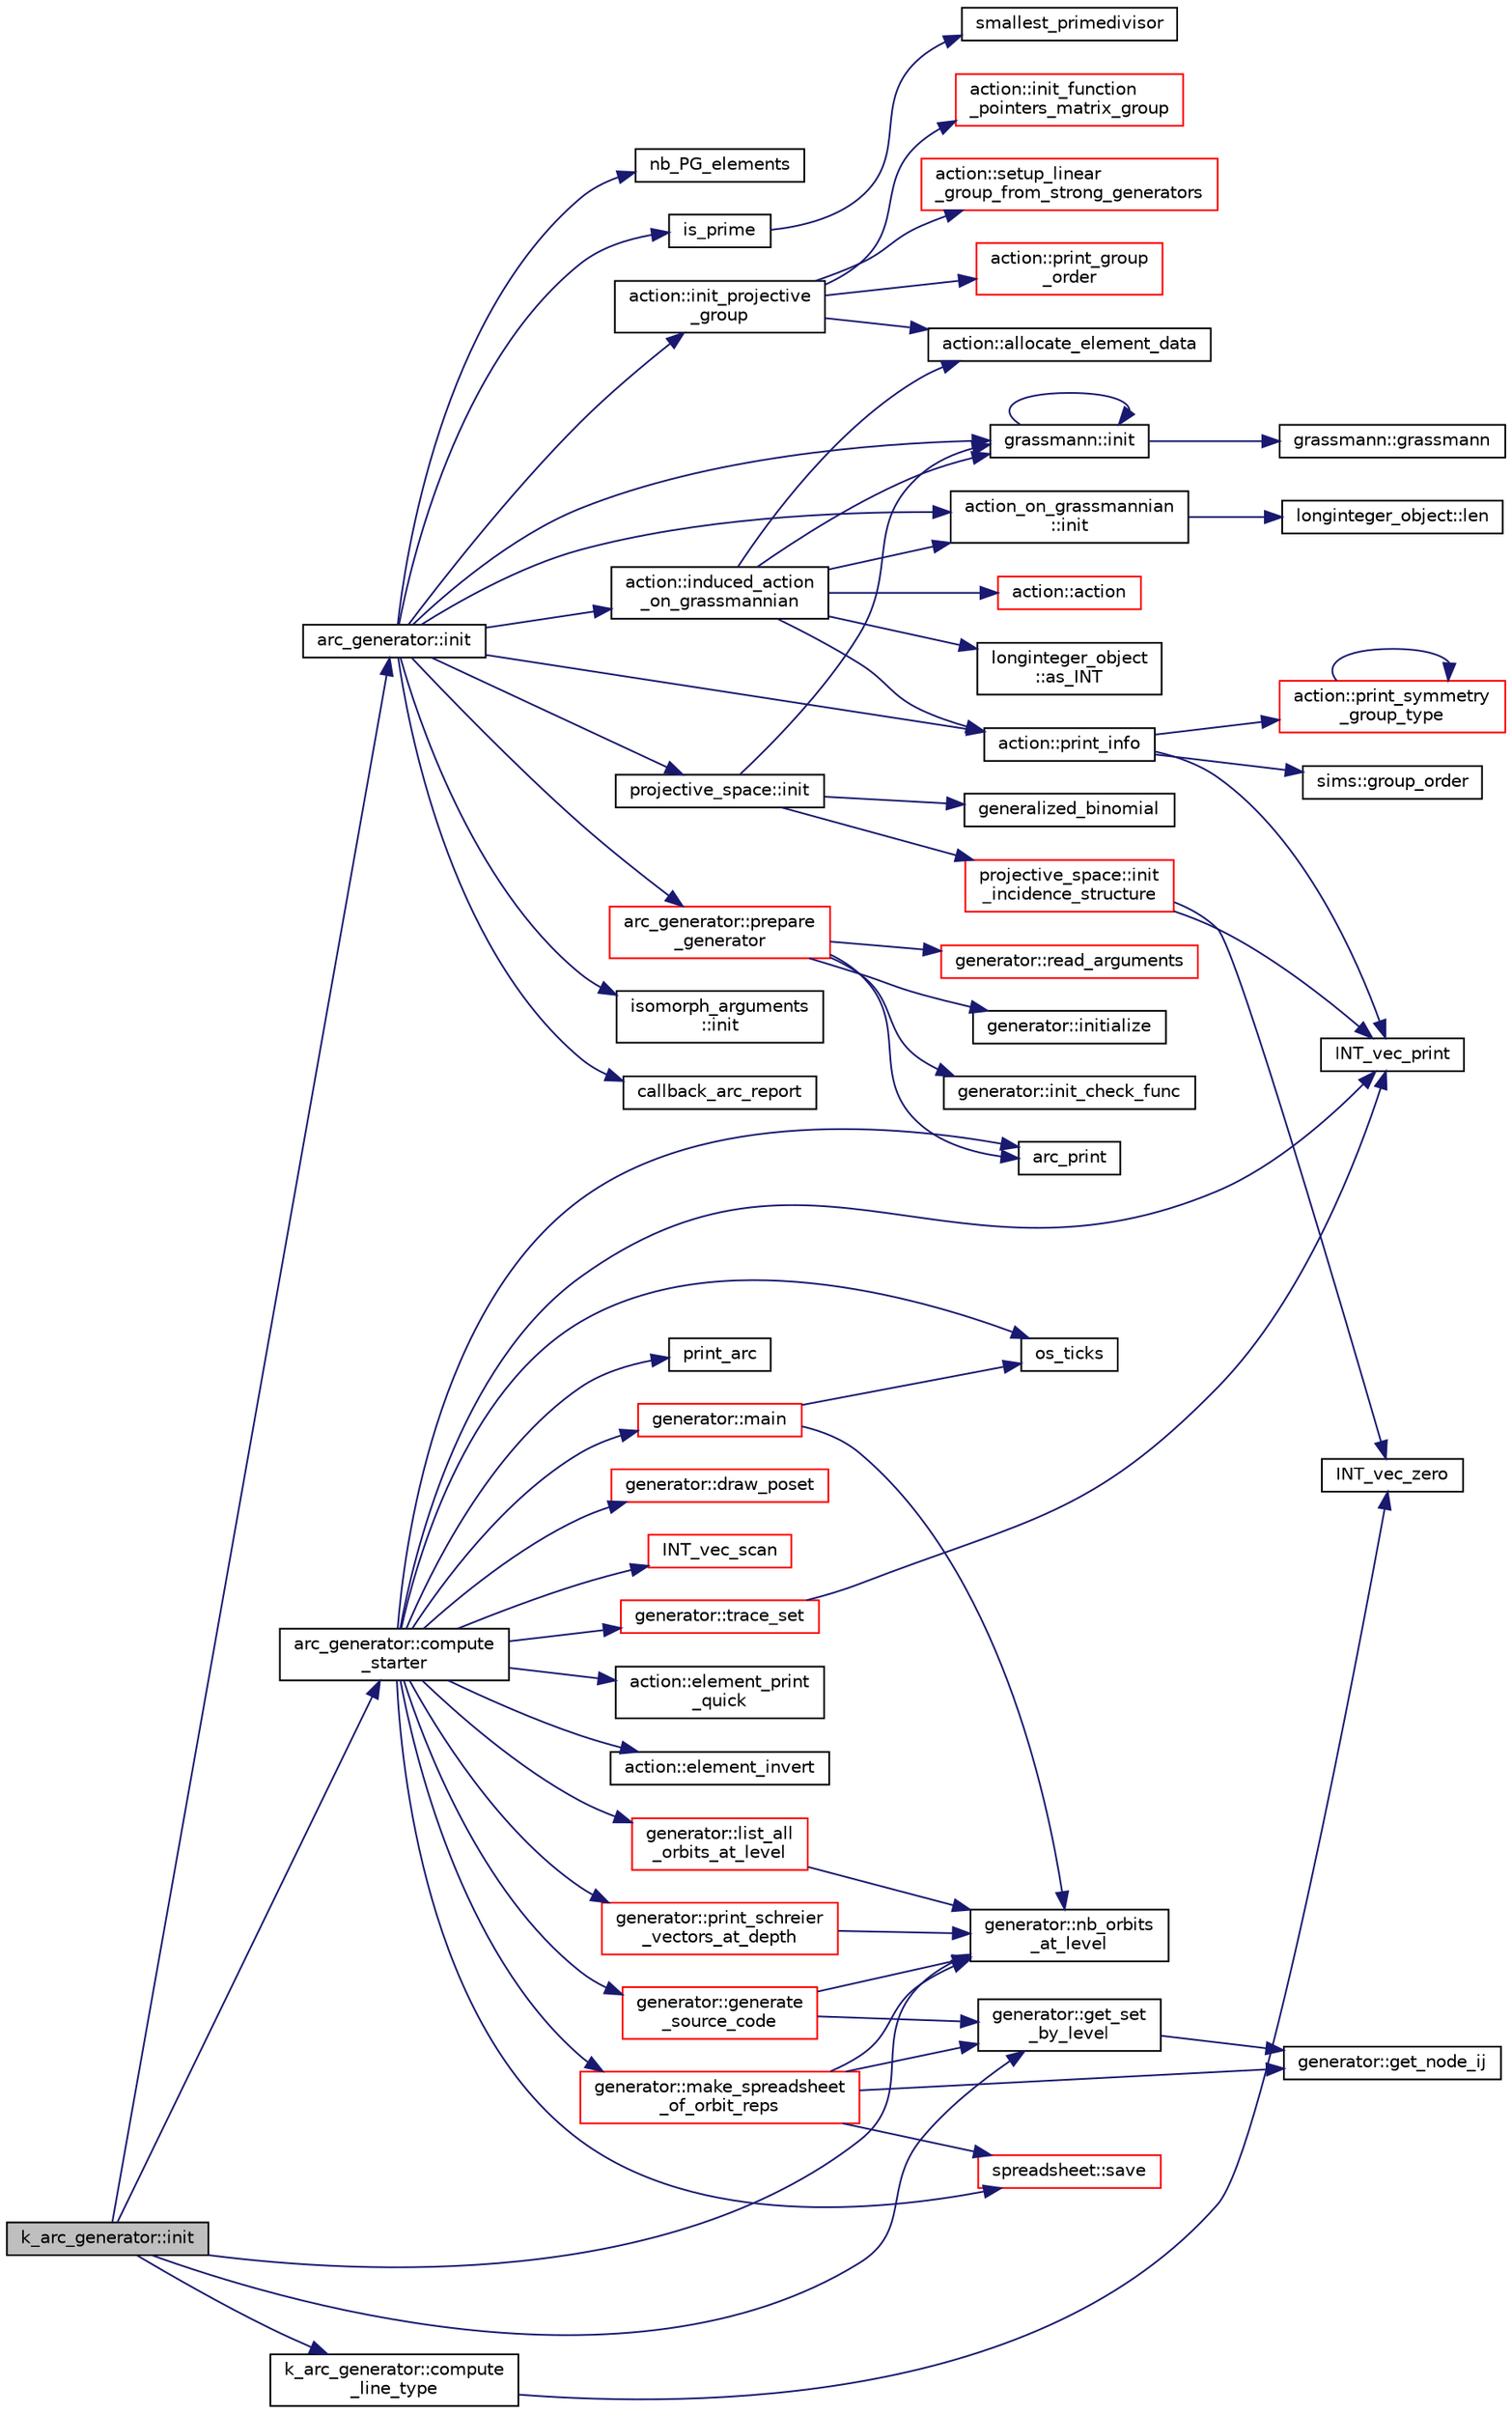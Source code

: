 digraph "k_arc_generator::init"
{
  edge [fontname="Helvetica",fontsize="10",labelfontname="Helvetica",labelfontsize="10"];
  node [fontname="Helvetica",fontsize="10",shape=record];
  rankdir="LR";
  Node16 [label="k_arc_generator::init",height=0.2,width=0.4,color="black", fillcolor="grey75", style="filled", fontcolor="black"];
  Node16 -> Node17 [color="midnightblue",fontsize="10",style="solid",fontname="Helvetica"];
  Node17 [label="arc_generator::init",height=0.2,width=0.4,color="black", fillcolor="white", style="filled",URL="$d4/d21/classarc__generator.html#ae614e18e9c641d67069fa27d48245cde"];
  Node17 -> Node18 [color="midnightblue",fontsize="10",style="solid",fontname="Helvetica"];
  Node18 [label="nb_PG_elements",height=0.2,width=0.4,color="black", fillcolor="white", style="filled",URL="$d4/d67/geometry_8h.html#ada56c56cb5c7b39553dc0391f2df1cee"];
  Node17 -> Node19 [color="midnightblue",fontsize="10",style="solid",fontname="Helvetica"];
  Node19 [label="is_prime",height=0.2,width=0.4,color="black", fillcolor="white", style="filled",URL="$de/dc5/algebra__and__number__theory_8h.html#ac98a0478ba82b9568613df1c8df7e3b8"];
  Node19 -> Node20 [color="midnightblue",fontsize="10",style="solid",fontname="Helvetica"];
  Node20 [label="smallest_primedivisor",height=0.2,width=0.4,color="black", fillcolor="white", style="filled",URL="$df/dda/number__theory_8_c.html#a89238384b70e5f0f19ac179ca88d468d"];
  Node17 -> Node21 [color="midnightblue",fontsize="10",style="solid",fontname="Helvetica"];
  Node21 [label="action::init_projective\l_group",height=0.2,width=0.4,color="black", fillcolor="white", style="filled",URL="$d2/d86/classaction.html#ad943cb9d3828331bf5634c6dbfc31afd"];
  Node21 -> Node22 [color="midnightblue",fontsize="10",style="solid",fontname="Helvetica"];
  Node22 [label="action::init_function\l_pointers_matrix_group",height=0.2,width=0.4,color="red", fillcolor="white", style="filled",URL="$d2/d86/classaction.html#a48cbc0106c21fdcb5ec74a9cf8f4e1d8"];
  Node21 -> Node132 [color="midnightblue",fontsize="10",style="solid",fontname="Helvetica"];
  Node132 [label="action::allocate_element_data",height=0.2,width=0.4,color="black", fillcolor="white", style="filled",URL="$d2/d86/classaction.html#adc5f98db8315bfd17fcd2fbb437d8f60"];
  Node21 -> Node133 [color="midnightblue",fontsize="10",style="solid",fontname="Helvetica"];
  Node133 [label="action::setup_linear\l_group_from_strong_generators",height=0.2,width=0.4,color="red", fillcolor="white", style="filled",URL="$d2/d86/classaction.html#a20d2b143cd89f2ce81c02613356f69d1"];
  Node21 -> Node166 [color="midnightblue",fontsize="10",style="solid",fontname="Helvetica"];
  Node166 [label="action::print_group\l_order",height=0.2,width=0.4,color="red", fillcolor="white", style="filled",URL="$d2/d86/classaction.html#aaf5533b61c20a11f8c0efcf7ff718d7d"];
  Node17 -> Node168 [color="midnightblue",fontsize="10",style="solid",fontname="Helvetica"];
  Node168 [label="grassmann::init",height=0.2,width=0.4,color="black", fillcolor="white", style="filled",URL="$df/d02/classgrassmann.html#a2e8cf7b9f203254493d7c2607c17d498"];
  Node168 -> Node169 [color="midnightblue",fontsize="10",style="solid",fontname="Helvetica"];
  Node169 [label="grassmann::grassmann",height=0.2,width=0.4,color="black", fillcolor="white", style="filled",URL="$df/d02/classgrassmann.html#a252a85d3b74eb4fbd5771f4152a5f272"];
  Node168 -> Node168 [color="midnightblue",fontsize="10",style="solid",fontname="Helvetica"];
  Node17 -> Node170 [color="midnightblue",fontsize="10",style="solid",fontname="Helvetica"];
  Node170 [label="action_on_grassmannian\l::init",height=0.2,width=0.4,color="black", fillcolor="white", style="filled",URL="$d9/ddf/classaction__on__grassmannian.html#a2cf7eda6b88fa033fdc4486fa0508e84"];
  Node170 -> Node171 [color="midnightblue",fontsize="10",style="solid",fontname="Helvetica"];
  Node171 [label="longinteger_object::len",height=0.2,width=0.4,color="black", fillcolor="white", style="filled",URL="$dd/d7e/classlonginteger__object.html#a0bfeae35be8a6fd44ed7f76413596ab1"];
  Node17 -> Node172 [color="midnightblue",fontsize="10",style="solid",fontname="Helvetica"];
  Node172 [label="action::induced_action\l_on_grassmannian",height=0.2,width=0.4,color="black", fillcolor="white", style="filled",URL="$d2/d86/classaction.html#a4dc271144a2899d2f94f88e52e4e538d"];
  Node172 -> Node173 [color="midnightblue",fontsize="10",style="solid",fontname="Helvetica"];
  Node173 [label="action::action",height=0.2,width=0.4,color="red", fillcolor="white", style="filled",URL="$d2/d86/classaction.html#a108adb38ad362aeb55cf40b9de38bb16"];
  Node172 -> Node168 [color="midnightblue",fontsize="10",style="solid",fontname="Helvetica"];
  Node172 -> Node170 [color="midnightblue",fontsize="10",style="solid",fontname="Helvetica"];
  Node172 -> Node178 [color="midnightblue",fontsize="10",style="solid",fontname="Helvetica"];
  Node178 [label="longinteger_object\l::as_INT",height=0.2,width=0.4,color="black", fillcolor="white", style="filled",URL="$dd/d7e/classlonginteger__object.html#afb992d4679a6741acc63c8bcba27971e"];
  Node172 -> Node132 [color="midnightblue",fontsize="10",style="solid",fontname="Helvetica"];
  Node172 -> Node179 [color="midnightblue",fontsize="10",style="solid",fontname="Helvetica"];
  Node179 [label="action::print_info",height=0.2,width=0.4,color="black", fillcolor="white", style="filled",URL="$d2/d86/classaction.html#a6f89e493e5c5a32e5c3b8963d438ce86"];
  Node179 -> Node158 [color="midnightblue",fontsize="10",style="solid",fontname="Helvetica"];
  Node158 [label="action::print_symmetry\l_group_type",height=0.2,width=0.4,color="red", fillcolor="white", style="filled",URL="$d2/d86/classaction.html#aed811766c7e64fe2c853df8b0b67aa6e"];
  Node158 -> Node158 [color="midnightblue",fontsize="10",style="solid",fontname="Helvetica"];
  Node179 -> Node43 [color="midnightblue",fontsize="10",style="solid",fontname="Helvetica"];
  Node43 [label="INT_vec_print",height=0.2,width=0.4,color="black", fillcolor="white", style="filled",URL="$df/dbf/sajeeb_8_c.html#a79a5901af0b47dd0d694109543c027fe"];
  Node179 -> Node180 [color="midnightblue",fontsize="10",style="solid",fontname="Helvetica"];
  Node180 [label="sims::group_order",height=0.2,width=0.4,color="black", fillcolor="white", style="filled",URL="$d9/df3/classsims.html#aa442445175656570fa35febbe790efad"];
  Node17 -> Node179 [color="midnightblue",fontsize="10",style="solid",fontname="Helvetica"];
  Node17 -> Node181 [color="midnightblue",fontsize="10",style="solid",fontname="Helvetica"];
  Node181 [label="projective_space::init",height=0.2,width=0.4,color="black", fillcolor="white", style="filled",URL="$d2/d17/classprojective__space.html#a8a1efa40df92744519365f82e4740dab"];
  Node181 -> Node168 [color="midnightblue",fontsize="10",style="solid",fontname="Helvetica"];
  Node181 -> Node182 [color="midnightblue",fontsize="10",style="solid",fontname="Helvetica"];
  Node182 [label="generalized_binomial",height=0.2,width=0.4,color="black", fillcolor="white", style="filled",URL="$d2/d7c/combinatorics_8_c.html#a24762dc22e45175d18ec1ec1d2556ae8"];
  Node181 -> Node183 [color="midnightblue",fontsize="10",style="solid",fontname="Helvetica"];
  Node183 [label="projective_space::init\l_incidence_structure",height=0.2,width=0.4,color="red", fillcolor="white", style="filled",URL="$d2/d17/classprojective__space.html#a1e59490325e045cc52674a3706780aed"];
  Node183 -> Node139 [color="midnightblue",fontsize="10",style="solid",fontname="Helvetica"];
  Node139 [label="INT_vec_zero",height=0.2,width=0.4,color="black", fillcolor="white", style="filled",URL="$df/dbf/sajeeb_8_c.html#aa8c9c7977203577026080f546fe4980f"];
  Node183 -> Node43 [color="midnightblue",fontsize="10",style="solid",fontname="Helvetica"];
  Node17 -> Node194 [color="midnightblue",fontsize="10",style="solid",fontname="Helvetica"];
  Node194 [label="arc_generator::prepare\l_generator",height=0.2,width=0.4,color="red", fillcolor="white", style="filled",URL="$d4/d21/classarc__generator.html#ae175493a687aa4780d6444d445a46db3"];
  Node194 -> Node195 [color="midnightblue",fontsize="10",style="solid",fontname="Helvetica"];
  Node195 [label="generator::read_arguments",height=0.2,width=0.4,color="red", fillcolor="white", style="filled",URL="$d7/d73/classgenerator.html#a4eab346c8d3b5de5bb83578bfb4a15c5"];
  Node194 -> Node197 [color="midnightblue",fontsize="10",style="solid",fontname="Helvetica"];
  Node197 [label="arc_print",height=0.2,width=0.4,color="black", fillcolor="white", style="filled",URL="$d7/d4e/arc__generator_8_c.html#a8e0ca684a5ab16e4056254023c36455c"];
  Node194 -> Node198 [color="midnightblue",fontsize="10",style="solid",fontname="Helvetica"];
  Node198 [label="generator::initialize",height=0.2,width=0.4,color="black", fillcolor="white", style="filled",URL="$d7/d73/classgenerator.html#af282f1bd802a758d990a7623af42d61c"];
  Node194 -> Node199 [color="midnightblue",fontsize="10",style="solid",fontname="Helvetica"];
  Node199 [label="generator::init_check_func",height=0.2,width=0.4,color="black", fillcolor="white", style="filled",URL="$d7/d73/classgenerator.html#aed44ec3121281f847612a646968f0894"];
  Node17 -> Node203 [color="midnightblue",fontsize="10",style="solid",fontname="Helvetica"];
  Node203 [label="isomorph_arguments\l::init",height=0.2,width=0.4,color="black", fillcolor="white", style="filled",URL="$d5/de4/classisomorph__arguments.html#abe91705a01029d128e336db7673e02dd"];
  Node17 -> Node204 [color="midnightblue",fontsize="10",style="solid",fontname="Helvetica"];
  Node204 [label="callback_arc_report",height=0.2,width=0.4,color="black", fillcolor="white", style="filled",URL="$d7/d4e/arc__generator_8_c.html#abf642e61d2743877394bdef7b97d031c"];
  Node16 -> Node205 [color="midnightblue",fontsize="10",style="solid",fontname="Helvetica"];
  Node205 [label="arc_generator::compute\l_starter",height=0.2,width=0.4,color="black", fillcolor="white", style="filled",URL="$d4/d21/classarc__generator.html#aad1dcec3a1c302e743d574bd1ac857d9"];
  Node205 -> Node206 [color="midnightblue",fontsize="10",style="solid",fontname="Helvetica"];
  Node206 [label="os_ticks",height=0.2,width=0.4,color="black", fillcolor="white", style="filled",URL="$d5/db4/io__and__os_8h.html#a3da6d2b09e35d569adb7101dffcb5224"];
  Node205 -> Node207 [color="midnightblue",fontsize="10",style="solid",fontname="Helvetica"];
  Node207 [label="print_arc",height=0.2,width=0.4,color="black", fillcolor="white", style="filled",URL="$d7/d4e/arc__generator_8_c.html#a2d0267ec166d32b91a35af1d1e66427f"];
  Node205 -> Node208 [color="midnightblue",fontsize="10",style="solid",fontname="Helvetica"];
  Node208 [label="generator::main",height=0.2,width=0.4,color="red", fillcolor="white", style="filled",URL="$d7/d73/classgenerator.html#a01abff8e9f231bf0d82e2e8e0061f242"];
  Node208 -> Node206 [color="midnightblue",fontsize="10",style="solid",fontname="Helvetica"];
  Node208 -> Node221 [color="midnightblue",fontsize="10",style="solid",fontname="Helvetica"];
  Node221 [label="generator::nb_orbits\l_at_level",height=0.2,width=0.4,color="black", fillcolor="white", style="filled",URL="$d7/d73/classgenerator.html#a020f3d8378448310d044a4a24fadf301"];
  Node205 -> Node960 [color="midnightblue",fontsize="10",style="solid",fontname="Helvetica"];
  Node960 [label="generator::draw_poset",height=0.2,width=0.4,color="red", fillcolor="white", style="filled",URL="$d7/d73/classgenerator.html#aa4f99c75a86701ba85e514a294efdf3a"];
  Node205 -> Node1000 [color="midnightblue",fontsize="10",style="solid",fontname="Helvetica"];
  Node1000 [label="INT_vec_scan",height=0.2,width=0.4,color="red", fillcolor="white", style="filled",URL="$d5/db4/io__and__os_8h.html#a9aa706d3f0c3bb83182eed9ab9747582"];
  Node205 -> Node43 [color="midnightblue",fontsize="10",style="solid",fontname="Helvetica"];
  Node205 -> Node1003 [color="midnightblue",fontsize="10",style="solid",fontname="Helvetica"];
  Node1003 [label="generator::trace_set",height=0.2,width=0.4,color="red", fillcolor="white", style="filled",URL="$d7/d73/classgenerator.html#ae34b55cbb999d9b2aa9dacc8748de0b2"];
  Node1003 -> Node43 [color="midnightblue",fontsize="10",style="solid",fontname="Helvetica"];
  Node205 -> Node160 [color="midnightblue",fontsize="10",style="solid",fontname="Helvetica"];
  Node160 [label="action::element_print\l_quick",height=0.2,width=0.4,color="black", fillcolor="white", style="filled",URL="$d2/d86/classaction.html#a4844680cf6750396f76494a28655265b"];
  Node205 -> Node267 [color="midnightblue",fontsize="10",style="solid",fontname="Helvetica"];
  Node267 [label="action::element_invert",height=0.2,width=0.4,color="black", fillcolor="white", style="filled",URL="$d2/d86/classaction.html#aa4bd01e338497714586636751fcef436"];
  Node205 -> Node1005 [color="midnightblue",fontsize="10",style="solid",fontname="Helvetica"];
  Node1005 [label="generator::generate\l_source_code",height=0.2,width=0.4,color="red", fillcolor="white", style="filled",URL="$d7/d73/classgenerator.html#a927aa5ef3dbe7bfc7f3415bf005620ed"];
  Node1005 -> Node221 [color="midnightblue",fontsize="10",style="solid",fontname="Helvetica"];
  Node1005 -> Node978 [color="midnightblue",fontsize="10",style="solid",fontname="Helvetica"];
  Node978 [label="generator::get_set\l_by_level",height=0.2,width=0.4,color="black", fillcolor="white", style="filled",URL="$d7/d73/classgenerator.html#a3012a80d862b42c848b84584389c8594"];
  Node978 -> Node979 [color="midnightblue",fontsize="10",style="solid",fontname="Helvetica"];
  Node979 [label="generator::get_node_ij",height=0.2,width=0.4,color="black", fillcolor="white", style="filled",URL="$d7/d73/classgenerator.html#a8cea5411b42336694738530732ede540"];
  Node205 -> Node1011 [color="midnightblue",fontsize="10",style="solid",fontname="Helvetica"];
  Node1011 [label="generator::list_all\l_orbits_at_level",height=0.2,width=0.4,color="red", fillcolor="white", style="filled",URL="$d7/d73/classgenerator.html#a650880bf92f9f2bf124d4ead2cc01f70"];
  Node1011 -> Node221 [color="midnightblue",fontsize="10",style="solid",fontname="Helvetica"];
  Node205 -> Node197 [color="midnightblue",fontsize="10",style="solid",fontname="Helvetica"];
  Node205 -> Node1052 [color="midnightblue",fontsize="10",style="solid",fontname="Helvetica"];
  Node1052 [label="generator::make_spreadsheet\l_of_orbit_reps",height=0.2,width=0.4,color="red", fillcolor="white", style="filled",URL="$d7/d73/classgenerator.html#a2fb3f7b149d0207cf859b33529282e22"];
  Node1052 -> Node221 [color="midnightblue",fontsize="10",style="solid",fontname="Helvetica"];
  Node1052 -> Node978 [color="midnightblue",fontsize="10",style="solid",fontname="Helvetica"];
  Node1052 -> Node979 [color="midnightblue",fontsize="10",style="solid",fontname="Helvetica"];
  Node1052 -> Node1058 [color="midnightblue",fontsize="10",style="solid",fontname="Helvetica"];
  Node1058 [label="spreadsheet::save",height=0.2,width=0.4,color="red", fillcolor="white", style="filled",URL="$d8/d11/classspreadsheet.html#ac8744dac17eef1474584aae9551927f6"];
  Node205 -> Node1058 [color="midnightblue",fontsize="10",style="solid",fontname="Helvetica"];
  Node205 -> Node1061 [color="midnightblue",fontsize="10",style="solid",fontname="Helvetica"];
  Node1061 [label="generator::print_schreier\l_vectors_at_depth",height=0.2,width=0.4,color="red", fillcolor="white", style="filled",URL="$d7/d73/classgenerator.html#a905ff91771cf86019c8052e7ddcd3287"];
  Node1061 -> Node221 [color="midnightblue",fontsize="10",style="solid",fontname="Helvetica"];
  Node16 -> Node221 [color="midnightblue",fontsize="10",style="solid",fontname="Helvetica"];
  Node16 -> Node978 [color="midnightblue",fontsize="10",style="solid",fontname="Helvetica"];
  Node16 -> Node1065 [color="midnightblue",fontsize="10",style="solid",fontname="Helvetica"];
  Node1065 [label="k_arc_generator::compute\l_line_type",height=0.2,width=0.4,color="black", fillcolor="white", style="filled",URL="$d6/dd8/classk__arc__generator.html#ad0021452f544b722b2a6605aac44b092"];
  Node1065 -> Node139 [color="midnightblue",fontsize="10",style="solid",fontname="Helvetica"];
}

